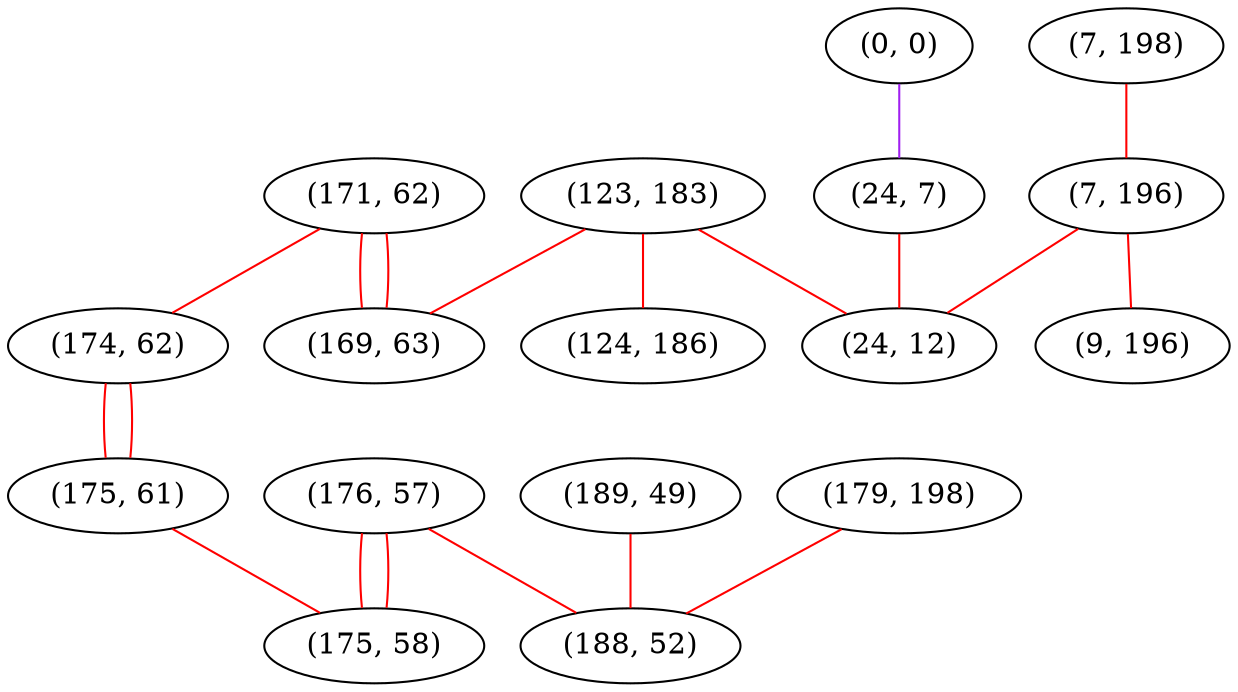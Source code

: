 graph "" {
"(123, 183)";
"(0, 0)";
"(171, 62)";
"(24, 7)";
"(174, 62)";
"(189, 49)";
"(7, 198)";
"(169, 63)";
"(7, 196)";
"(175, 61)";
"(9, 196)";
"(24, 12)";
"(176, 57)";
"(124, 186)";
"(179, 198)";
"(188, 52)";
"(175, 58)";
"(123, 183)" -- "(124, 186)"  [color=red, key=0, weight=1];
"(123, 183)" -- "(169, 63)"  [color=red, key=0, weight=1];
"(123, 183)" -- "(24, 12)"  [color=red, key=0, weight=1];
"(0, 0)" -- "(24, 7)"  [color=purple, key=0, weight=4];
"(171, 62)" -- "(174, 62)"  [color=red, key=0, weight=1];
"(171, 62)" -- "(169, 63)"  [color=red, key=0, weight=1];
"(171, 62)" -- "(169, 63)"  [color=red, key=1, weight=1];
"(24, 7)" -- "(24, 12)"  [color=red, key=0, weight=1];
"(174, 62)" -- "(175, 61)"  [color=red, key=0, weight=1];
"(174, 62)" -- "(175, 61)"  [color=red, key=1, weight=1];
"(189, 49)" -- "(188, 52)"  [color=red, key=0, weight=1];
"(7, 198)" -- "(7, 196)"  [color=red, key=0, weight=1];
"(7, 196)" -- "(9, 196)"  [color=red, key=0, weight=1];
"(7, 196)" -- "(24, 12)"  [color=red, key=0, weight=1];
"(175, 61)" -- "(175, 58)"  [color=red, key=0, weight=1];
"(176, 57)" -- "(188, 52)"  [color=red, key=0, weight=1];
"(176, 57)" -- "(175, 58)"  [color=red, key=0, weight=1];
"(176, 57)" -- "(175, 58)"  [color=red, key=1, weight=1];
"(179, 198)" -- "(188, 52)"  [color=red, key=0, weight=1];
}
